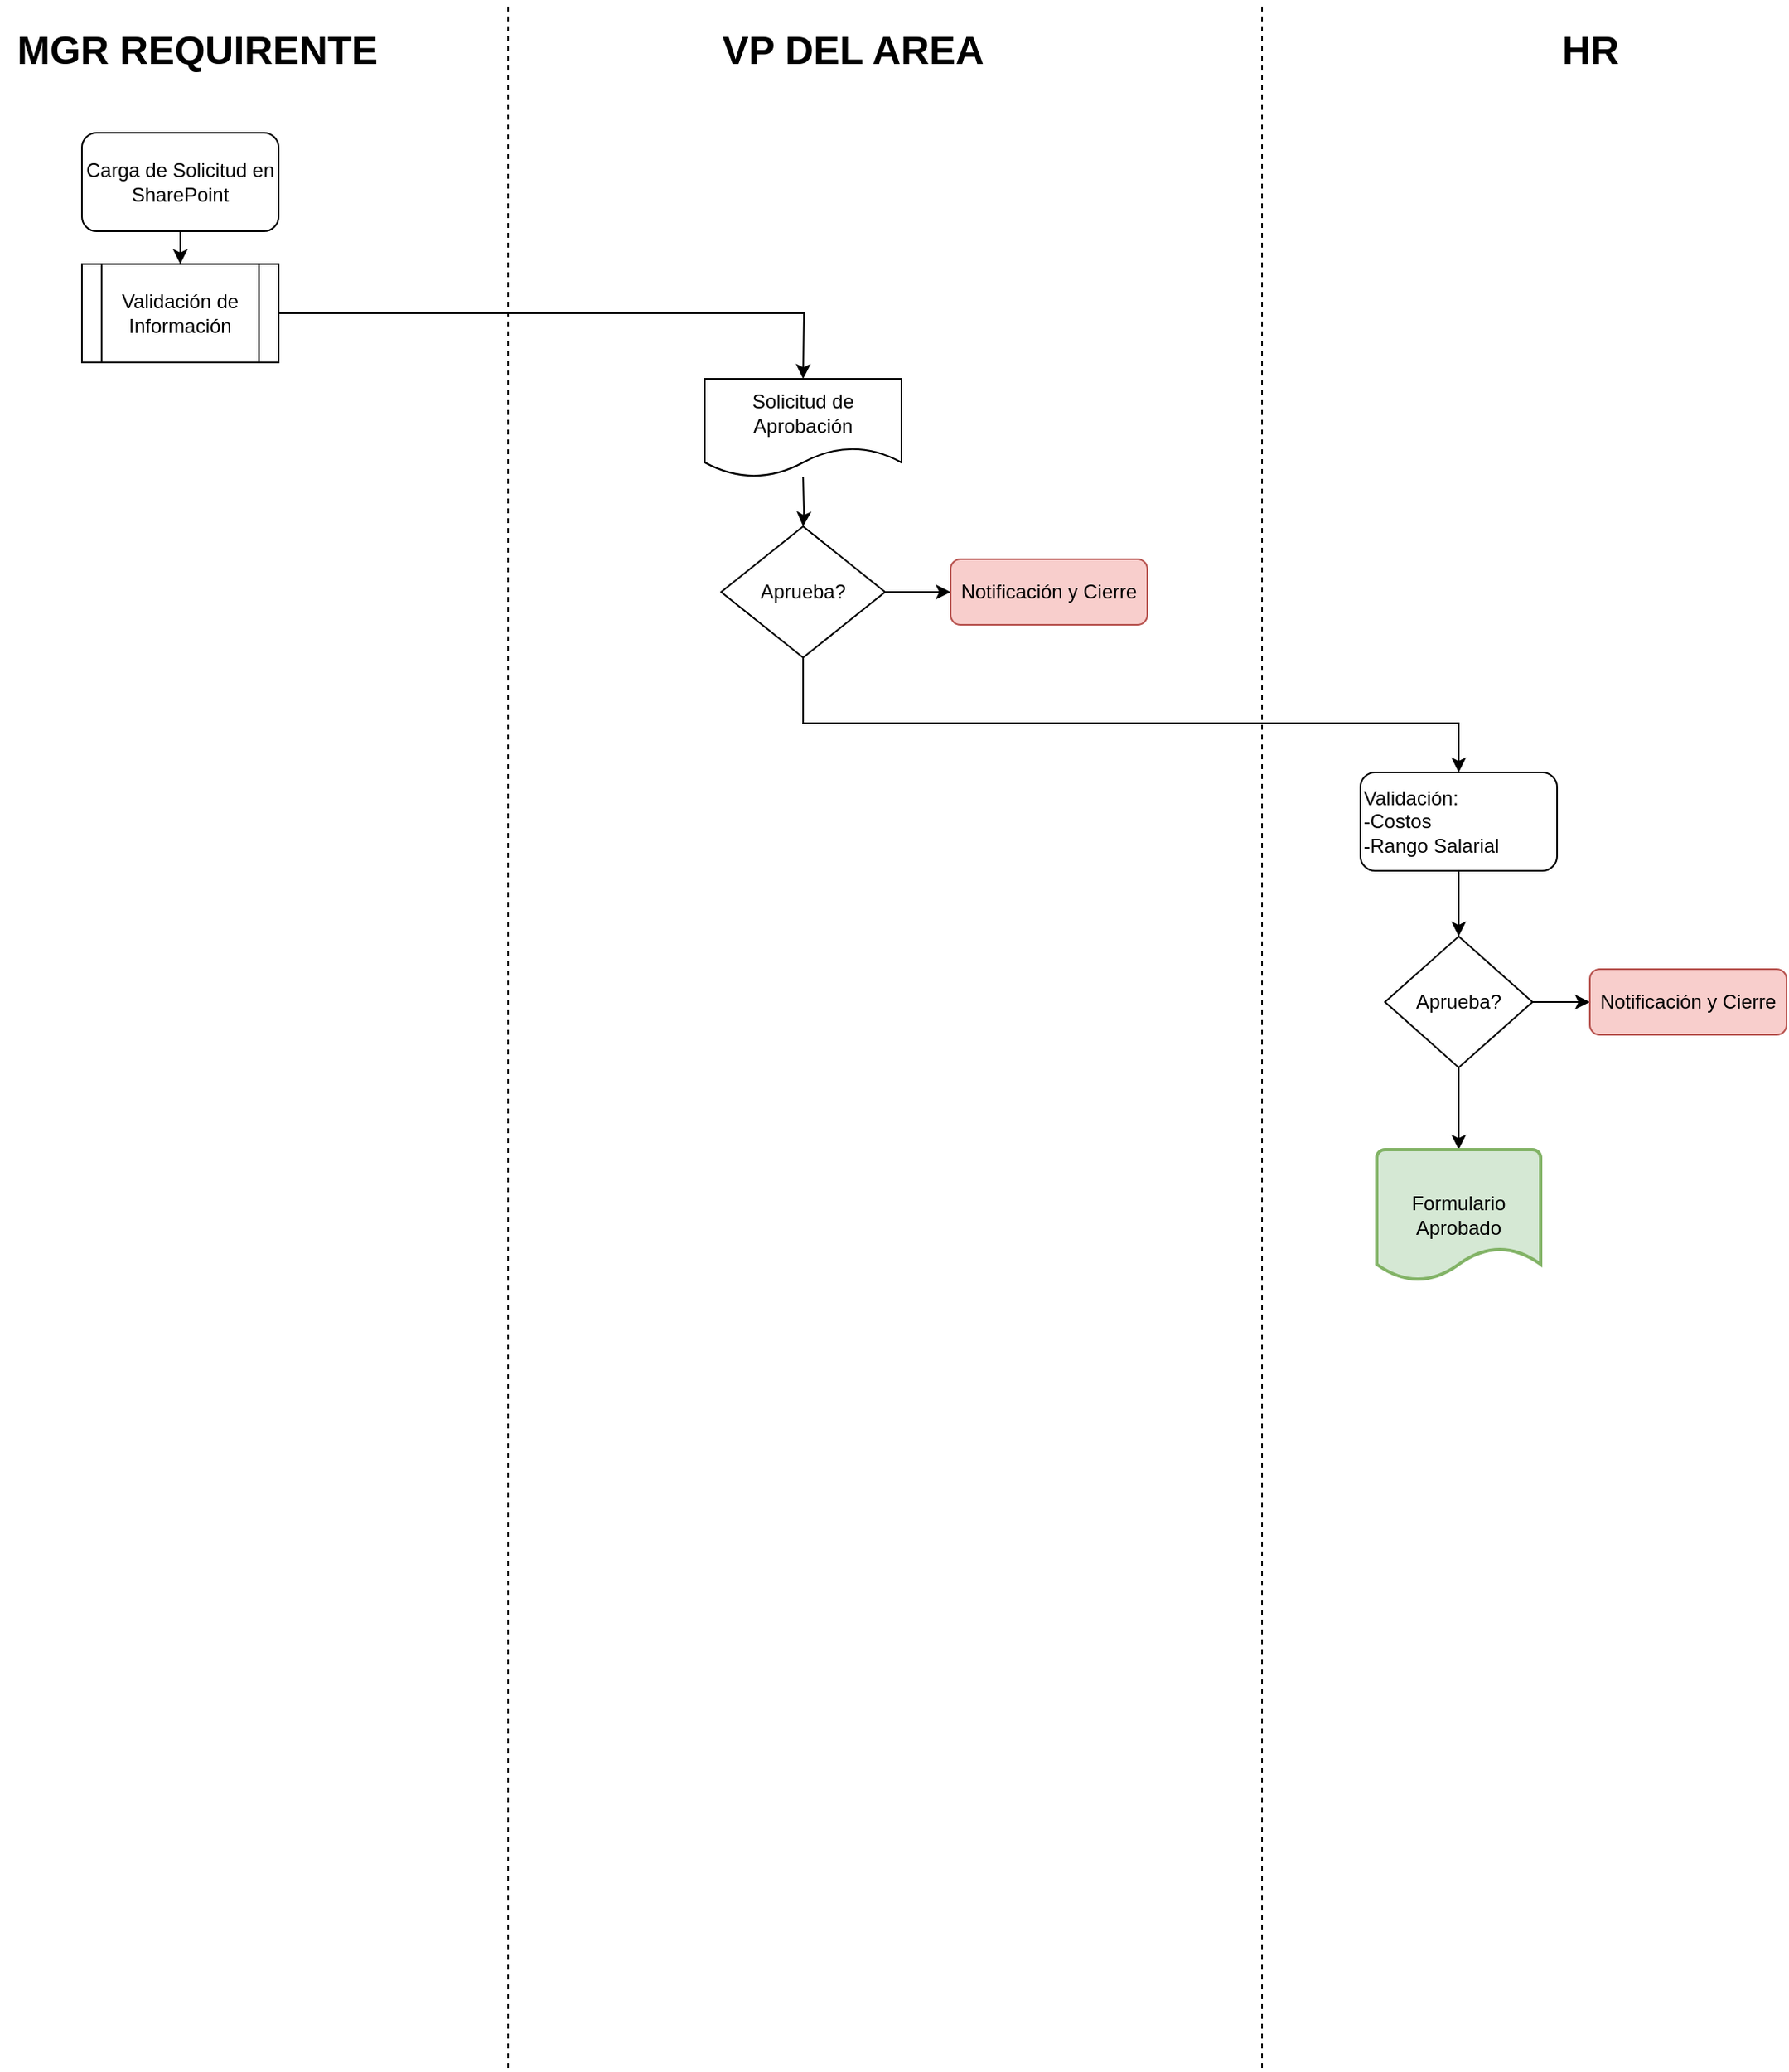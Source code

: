 <mxfile version="20.8.13" type="github">
  <diagram name="Página-1" id="W01HY7S1i-WApw63HTxu">
    <mxGraphModel dx="1434" dy="2764" grid="1" gridSize="10" guides="1" tooltips="1" connect="1" arrows="1" fold="1" page="1" pageScale="1" pageWidth="1200" pageHeight="2000" math="0" shadow="0">
      <root>
        <mxCell id="0" />
        <mxCell id="1" parent="0" />
        <mxCell id="sReVO3ItDBOOGBIu__WI-1" value="&lt;b&gt;&lt;font style=&quot;font-size: 24px;&quot;&gt;MGR REQUIRENTE&lt;/font&gt;&lt;/b&gt;" style="text;html=1;align=center;verticalAlign=middle;resizable=0;points=[];autosize=1;strokeColor=none;fillColor=none;" vertex="1" parent="1">
          <mxGeometry x="70" y="-1970" width="240" height="40" as="geometry" />
        </mxCell>
        <mxCell id="sReVO3ItDBOOGBIu__WI-2" value="" style="endArrow=none;dashed=1;html=1;rounded=0;fontSize=12;" edge="1" parent="1">
          <mxGeometry width="50" height="50" relative="1" as="geometry">
            <mxPoint x="380" y="-720" as="sourcePoint" />
            <mxPoint x="380" y="-1980" as="targetPoint" />
          </mxGeometry>
        </mxCell>
        <mxCell id="sReVO3ItDBOOGBIu__WI-3" value="&lt;b&gt;&lt;font style=&quot;font-size: 24px;&quot;&gt;VP DEL AREA&lt;/font&gt;&lt;/b&gt;" style="text;html=1;align=center;verticalAlign=middle;resizable=0;points=[];autosize=1;strokeColor=none;fillColor=none;" vertex="1" parent="1">
          <mxGeometry x="500" y="-1970" width="180" height="40" as="geometry" />
        </mxCell>
        <mxCell id="sReVO3ItDBOOGBIu__WI-6" style="edgeStyle=orthogonalEdgeStyle;rounded=0;orthogonalLoop=1;jettySize=auto;html=1;entryX=0.5;entryY=0;entryDx=0;entryDy=0;" edge="1" parent="1" source="sReVO3ItDBOOGBIu__WI-4" target="sReVO3ItDBOOGBIu__WI-5">
          <mxGeometry relative="1" as="geometry" />
        </mxCell>
        <mxCell id="sReVO3ItDBOOGBIu__WI-4" value="Carga de Solicitud en SharePoint" style="rounded=1;whiteSpace=wrap;html=1;" vertex="1" parent="1">
          <mxGeometry x="120" y="-1900" width="120" height="60" as="geometry" />
        </mxCell>
        <mxCell id="sReVO3ItDBOOGBIu__WI-9" style="edgeStyle=orthogonalEdgeStyle;rounded=0;orthogonalLoop=1;jettySize=auto;html=1;entryX=0.5;entryY=0;entryDx=0;entryDy=0;" edge="1" parent="1" source="sReVO3ItDBOOGBIu__WI-5">
          <mxGeometry relative="1" as="geometry">
            <mxPoint x="560" y="-1750" as="targetPoint" />
          </mxGeometry>
        </mxCell>
        <mxCell id="sReVO3ItDBOOGBIu__WI-5" value="Validación de Información" style="shape=process;whiteSpace=wrap;html=1;backgroundOutline=1;" vertex="1" parent="1">
          <mxGeometry x="120" y="-1820" width="120" height="60" as="geometry" />
        </mxCell>
        <mxCell id="sReVO3ItDBOOGBIu__WI-11" style="edgeStyle=orthogonalEdgeStyle;rounded=0;orthogonalLoop=1;jettySize=auto;html=1;exitX=0.5;exitY=1;exitDx=0;exitDy=0;" edge="1" parent="1" target="sReVO3ItDBOOGBIu__WI-10">
          <mxGeometry relative="1" as="geometry">
            <mxPoint x="560" y="-1690" as="sourcePoint" />
          </mxGeometry>
        </mxCell>
        <mxCell id="sReVO3ItDBOOGBIu__WI-14" style="edgeStyle=orthogonalEdgeStyle;rounded=0;orthogonalLoop=1;jettySize=auto;html=1;entryX=0;entryY=0.5;entryDx=0;entryDy=0;" edge="1" parent="1" source="sReVO3ItDBOOGBIu__WI-10" target="sReVO3ItDBOOGBIu__WI-13">
          <mxGeometry relative="1" as="geometry" />
        </mxCell>
        <mxCell id="sReVO3ItDBOOGBIu__WI-21" style="edgeStyle=orthogonalEdgeStyle;rounded=0;orthogonalLoop=1;jettySize=auto;html=1;" edge="1" parent="1" source="sReVO3ItDBOOGBIu__WI-10" target="sReVO3ItDBOOGBIu__WI-18">
          <mxGeometry relative="1" as="geometry">
            <Array as="points">
              <mxPoint x="560" y="-1540" />
              <mxPoint x="960" y="-1540" />
            </Array>
          </mxGeometry>
        </mxCell>
        <mxCell id="sReVO3ItDBOOGBIu__WI-10" value="Aprueba?" style="rhombus;whiteSpace=wrap;html=1;" vertex="1" parent="1">
          <mxGeometry x="510" y="-1660" width="100" height="80" as="geometry" />
        </mxCell>
        <mxCell id="sReVO3ItDBOOGBIu__WI-12" value="Solicitud de Aprobación" style="shape=document;whiteSpace=wrap;html=1;boundedLbl=1;" vertex="1" parent="1">
          <mxGeometry x="500" y="-1750" width="120" height="60" as="geometry" />
        </mxCell>
        <mxCell id="sReVO3ItDBOOGBIu__WI-13" value="Notificación y Cierre" style="rounded=1;whiteSpace=wrap;html=1;fillColor=#f8cecc;strokeColor=#b85450;" vertex="1" parent="1">
          <mxGeometry x="650" y="-1640" width="120" height="40" as="geometry" />
        </mxCell>
        <mxCell id="sReVO3ItDBOOGBIu__WI-16" value="&lt;b&gt;&lt;font style=&quot;font-size: 24px;&quot;&gt;HR&lt;/font&gt;&lt;/b&gt;" style="text;html=1;align=center;verticalAlign=middle;resizable=0;points=[];autosize=1;strokeColor=none;fillColor=none;" vertex="1" parent="1">
          <mxGeometry x="1010" y="-1970" width="60" height="40" as="geometry" />
        </mxCell>
        <mxCell id="sReVO3ItDBOOGBIu__WI-17" value="" style="endArrow=none;dashed=1;html=1;rounded=0;fontSize=12;" edge="1" parent="1">
          <mxGeometry width="50" height="50" relative="1" as="geometry">
            <mxPoint x="840" y="-720" as="sourcePoint" />
            <mxPoint x="840" y="-1980" as="targetPoint" />
          </mxGeometry>
        </mxCell>
        <mxCell id="sReVO3ItDBOOGBIu__WI-23" style="edgeStyle=orthogonalEdgeStyle;rounded=0;orthogonalLoop=1;jettySize=auto;html=1;entryX=0.5;entryY=0;entryDx=0;entryDy=0;" edge="1" parent="1" source="sReVO3ItDBOOGBIu__WI-18" target="sReVO3ItDBOOGBIu__WI-22">
          <mxGeometry relative="1" as="geometry" />
        </mxCell>
        <mxCell id="sReVO3ItDBOOGBIu__WI-18" value="Validación:&lt;br&gt;-Costos&lt;br&gt;-Rango Salarial" style="rounded=1;whiteSpace=wrap;html=1;align=left;" vertex="1" parent="1">
          <mxGeometry x="900" y="-1510" width="120" height="60" as="geometry" />
        </mxCell>
        <mxCell id="sReVO3ItDBOOGBIu__WI-25" style="edgeStyle=orthogonalEdgeStyle;rounded=0;orthogonalLoop=1;jettySize=auto;html=1;" edge="1" parent="1" source="sReVO3ItDBOOGBIu__WI-22" target="sReVO3ItDBOOGBIu__WI-24">
          <mxGeometry relative="1" as="geometry" />
        </mxCell>
        <mxCell id="sReVO3ItDBOOGBIu__WI-27" style="edgeStyle=orthogonalEdgeStyle;rounded=0;orthogonalLoop=1;jettySize=auto;html=1;entryX=0.5;entryY=0;entryDx=0;entryDy=0;entryPerimeter=0;" edge="1" parent="1" source="sReVO3ItDBOOGBIu__WI-22" target="sReVO3ItDBOOGBIu__WI-26">
          <mxGeometry relative="1" as="geometry" />
        </mxCell>
        <mxCell id="sReVO3ItDBOOGBIu__WI-22" value="Aprueba?" style="rhombus;whiteSpace=wrap;html=1;" vertex="1" parent="1">
          <mxGeometry x="915" y="-1410" width="90" height="80" as="geometry" />
        </mxCell>
        <mxCell id="sReVO3ItDBOOGBIu__WI-24" value="Notificación y Cierre" style="rounded=1;whiteSpace=wrap;html=1;fillColor=#f8cecc;strokeColor=#b85450;" vertex="1" parent="1">
          <mxGeometry x="1040" y="-1390" width="120" height="40" as="geometry" />
        </mxCell>
        <mxCell id="sReVO3ItDBOOGBIu__WI-26" value="Formulario&lt;br&gt;Aprobado" style="strokeWidth=2;html=1;shape=mxgraph.flowchart.document2;whiteSpace=wrap;size=0.25;fillColor=#d5e8d4;strokeColor=#82b366;" vertex="1" parent="1">
          <mxGeometry x="910" y="-1280" width="100" height="80" as="geometry" />
        </mxCell>
      </root>
    </mxGraphModel>
  </diagram>
</mxfile>
